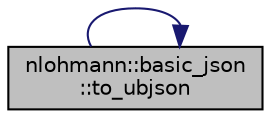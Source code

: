digraph "nlohmann::basic_json::to_ubjson"
{
 // LATEX_PDF_SIZE
  edge [fontname="Helvetica",fontsize="10",labelfontname="Helvetica",labelfontsize="10"];
  node [fontname="Helvetica",fontsize="10",shape=record];
  rankdir="LR";
  Node1 [label="nlohmann::basic_json\l::to_ubjson",height=0.2,width=0.4,color="black", fillcolor="grey75", style="filled", fontcolor="black",tooltip="create a UBJSON serialization of a given JSON value"];
  Node1 -> Node1 [color="midnightblue",fontsize="10",style="solid",fontname="Helvetica"];
}
